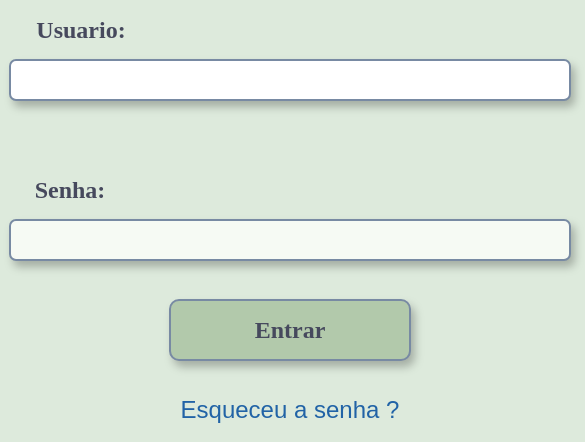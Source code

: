 <mxfile version="24.4.6" type="github">
  <diagram name="Página-1" id="4RcofoAQbTlGlxEZQ2O1">
    <mxGraphModel dx="1194" dy="716" grid="1" gridSize="10" guides="1" tooltips="1" connect="1" arrows="1" fold="1" page="1" pageScale="1" pageWidth="827" pageHeight="1169" background="#ddeadc" math="0" shadow="0">
      <root>
        <mxCell id="0" />
        <mxCell id="1" parent="0" />
        <mxCell id="e9N9gPUfizQEqqW7r3Uj-2" value="" style="rounded=1;whiteSpace=wrap;html=1;fillColor=#ffffff;fontColor=#46495D;strokeColor=#788AA3;glass=0;shadow=1;labelBackgroundColor=none;" vertex="1" parent="1">
          <mxGeometry x="260" y="320" width="280" height="20" as="geometry" />
        </mxCell>
        <mxCell id="e9N9gPUfizQEqqW7r3Uj-3" value="" style="rounded=1;whiteSpace=wrap;html=1;fillColor=#f6faf4;fontColor=#46495D;strokeColor=#788AA3;shadow=1;labelBackgroundColor=none;" vertex="1" parent="1">
          <mxGeometry x="260" y="400" width="280" height="20" as="geometry" />
        </mxCell>
        <mxCell id="e9N9gPUfizQEqqW7r3Uj-7" value="Usuario:" style="text;html=1;align=center;verticalAlign=middle;resizable=0;points=[];autosize=1;strokeColor=none;fillColor=none;fontStyle=1;fontColor=#46495D;fontFamily=Verdana;labelBackgroundColor=none;" vertex="1" parent="1">
          <mxGeometry x="260" y="290" width="70" height="30" as="geometry" />
        </mxCell>
        <mxCell id="e9N9gPUfizQEqqW7r3Uj-8" value="Senha:" style="text;strokeColor=none;align=center;fillColor=none;html=1;verticalAlign=middle;whiteSpace=wrap;rounded=0;fontStyle=1;fontFamily=Verdana;labelBackgroundColor=none;fontColor=#46495D;" vertex="1" parent="1">
          <mxGeometry x="260" y="370" width="60" height="30" as="geometry" />
        </mxCell>
        <mxCell id="e9N9gPUfizQEqqW7r3Uj-9" value="Entrar" style="rounded=1;whiteSpace=wrap;html=1;fontStyle=1;labelBackgroundColor=none;fontFamily=Verdana;fillColor=#B2C9AB;strokeColor=#788AA3;shadow=1;fontColor=#46495D;" vertex="1" parent="1">
          <mxGeometry x="340" y="440" width="120" height="30" as="geometry" />
        </mxCell>
        <mxCell id="e9N9gPUfizQEqqW7r3Uj-10" value="Esqueceu a senha ?" style="text;strokeColor=none;align=center;fillColor=none;html=1;verticalAlign=middle;whiteSpace=wrap;rounded=0;fontColor=#2163A6;shadow=0;labelBackgroundColor=none;" vertex="1" parent="1">
          <mxGeometry x="340" y="480" width="120" height="30" as="geometry" />
        </mxCell>
      </root>
    </mxGraphModel>
  </diagram>
</mxfile>
